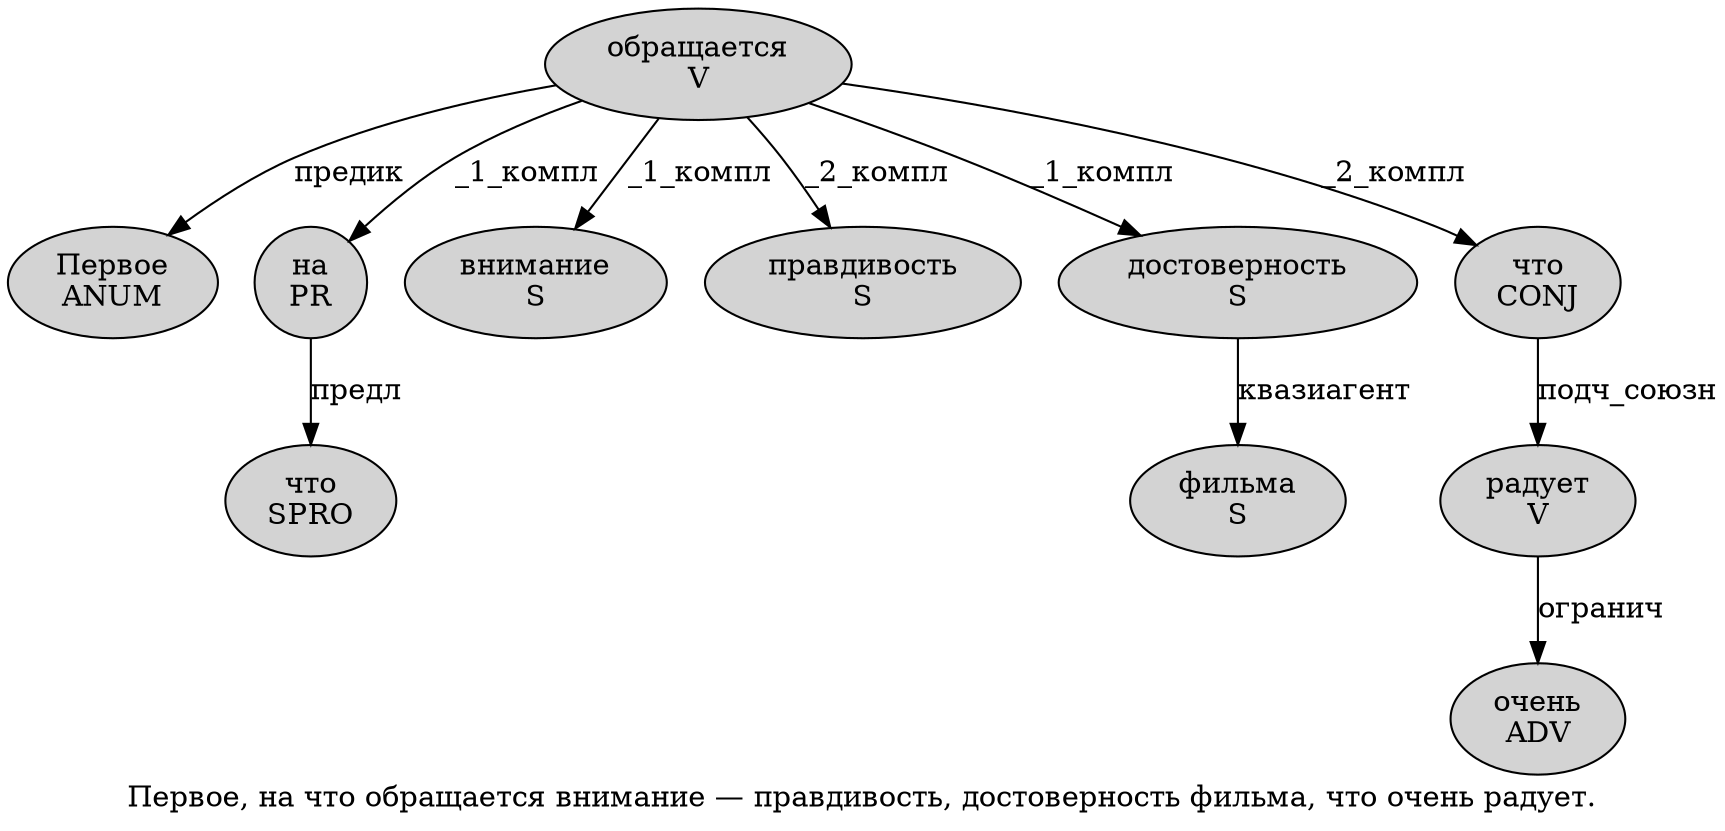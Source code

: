 digraph SENTENCE_965 {
	graph [label="Первое, на что обращается внимание — правдивость, достоверность фильма, что очень радует."]
	node [style=filled]
		0 [label="Первое
ANUM" color="" fillcolor=lightgray penwidth=1 shape=ellipse]
		2 [label="на
PR" color="" fillcolor=lightgray penwidth=1 shape=ellipse]
		3 [label="что
SPRO" color="" fillcolor=lightgray penwidth=1 shape=ellipse]
		4 [label="обращается
V" color="" fillcolor=lightgray penwidth=1 shape=ellipse]
		5 [label="внимание
S" color="" fillcolor=lightgray penwidth=1 shape=ellipse]
		7 [label="правдивость
S" color="" fillcolor=lightgray penwidth=1 shape=ellipse]
		9 [label="достоверность
S" color="" fillcolor=lightgray penwidth=1 shape=ellipse]
		10 [label="фильма
S" color="" fillcolor=lightgray penwidth=1 shape=ellipse]
		12 [label="что
CONJ" color="" fillcolor=lightgray penwidth=1 shape=ellipse]
		13 [label="очень
ADV" color="" fillcolor=lightgray penwidth=1 shape=ellipse]
		14 [label="радует
V" color="" fillcolor=lightgray penwidth=1 shape=ellipse]
			14 -> 13 [label="огранич"]
			2 -> 3 [label="предл"]
			9 -> 10 [label="квазиагент"]
			4 -> 0 [label="предик"]
			4 -> 2 [label="_1_компл"]
			4 -> 5 [label="_1_компл"]
			4 -> 7 [label="_2_компл"]
			4 -> 9 [label="_1_компл"]
			4 -> 12 [label="_2_компл"]
			12 -> 14 [label="подч_союзн"]
}